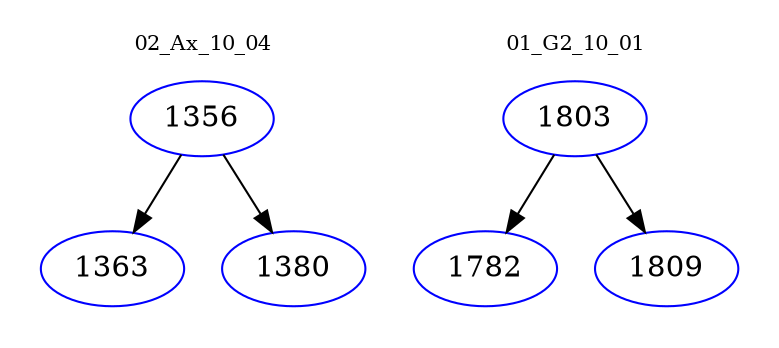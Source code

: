 digraph{
subgraph cluster_0 {
color = white
label = "02_Ax_10_04";
fontsize=10;
T0_1356 [label="1356", color="blue"]
T0_1356 -> T0_1363 [color="black"]
T0_1363 [label="1363", color="blue"]
T0_1356 -> T0_1380 [color="black"]
T0_1380 [label="1380", color="blue"]
}
subgraph cluster_1 {
color = white
label = "01_G2_10_01";
fontsize=10;
T1_1803 [label="1803", color="blue"]
T1_1803 -> T1_1782 [color="black"]
T1_1782 [label="1782", color="blue"]
T1_1803 -> T1_1809 [color="black"]
T1_1809 [label="1809", color="blue"]
}
}
